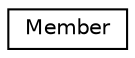 digraph "Graphical Class Hierarchy"
{
 // LATEX_PDF_SIZE
  edge [fontname="Helvetica",fontsize="10",labelfontname="Helvetica",labelfontsize="10"];
  node [fontname="Helvetica",fontsize="10",shape=record];
  rankdir="LR";
  Node0 [label="Member",height=0.2,width=0.4,color="black", fillcolor="white", style="filled",URL="$structMember.html",tooltip="Struct that represents a member object used in Components and Structs."];
}
